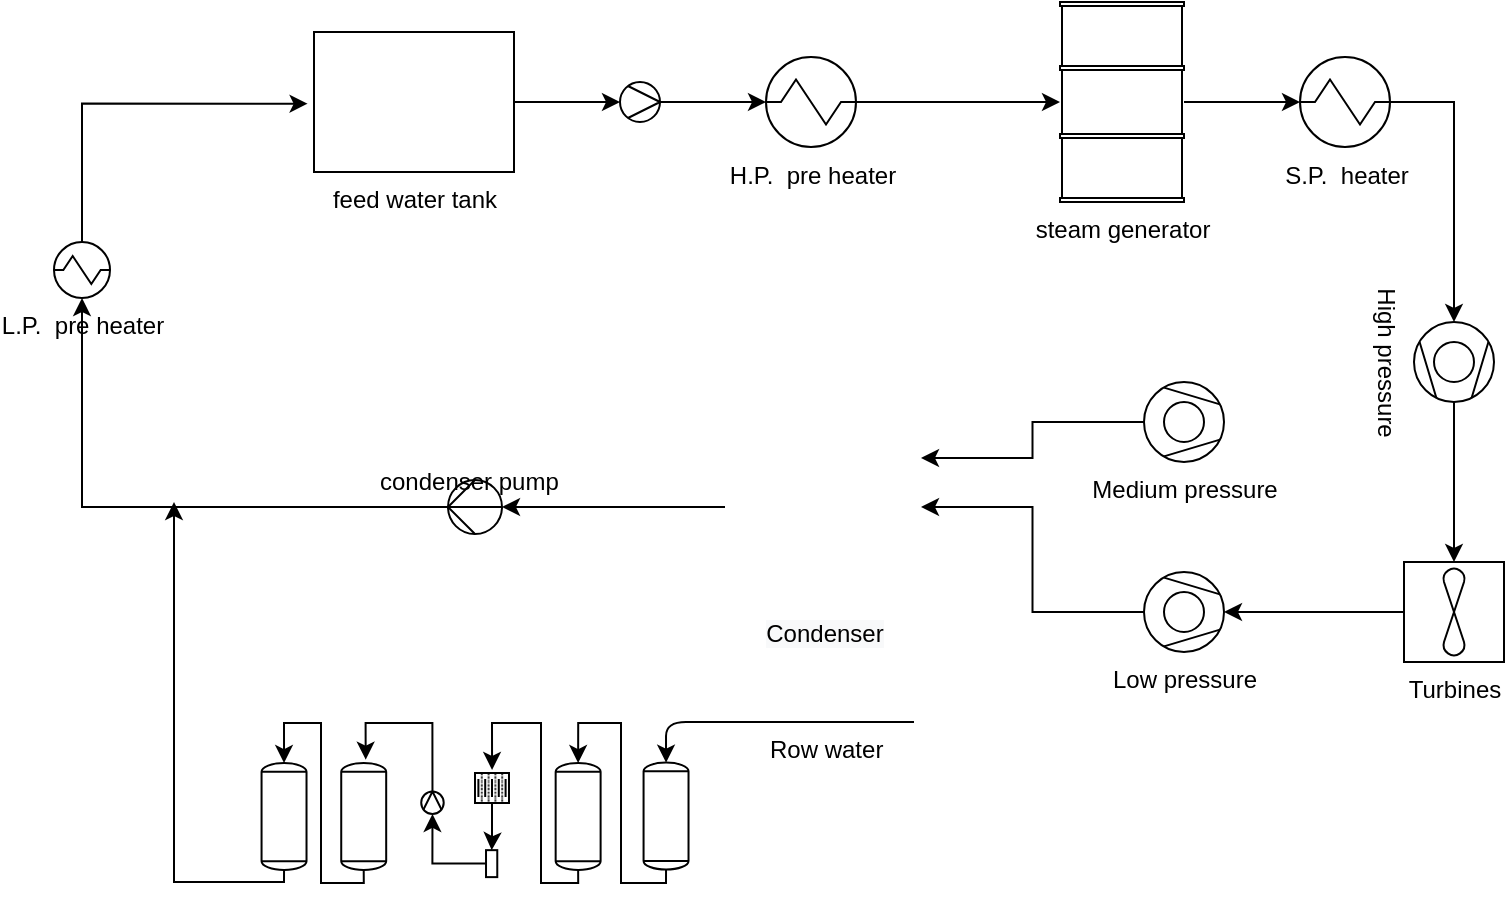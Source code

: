 <mxfile version="12.1.9" type="github" pages="1">
  <diagram id="VXKHc1rD1lcElp5MwoDB" name="Page-1">
    <mxGraphModel dx="1209" dy="528" grid="1" gridSize="10" guides="1" tooltips="1" connect="1" arrows="1" fold="1" page="1" pageScale="1" pageWidth="827" pageHeight="1169" math="0" shadow="0">
      <root>
        <mxCell id="0"/>
        <mxCell id="1" parent="0"/>
        <mxCell id="0xlNtEbpLMMX_KmN14da-1" value="feed water tank" style="shape=mxgraph.pid.vessels.tank,_vessel;html=1;pointerEvents=1;align=center;verticalLabelPosition=bottom;verticalAlign=top;dashed=0;" vertex="1" parent="1">
          <mxGeometry x="160" y="235" width="100" height="70" as="geometry"/>
        </mxCell>
        <mxCell id="0xlNtEbpLMMX_KmN14da-8" value="" style="edgeStyle=orthogonalEdgeStyle;rounded=0;orthogonalLoop=1;jettySize=auto;html=1;" edge="1" parent="1" source="0xlNtEbpLMMX_KmN14da-2" target="0xlNtEbpLMMX_KmN14da-7">
          <mxGeometry relative="1" as="geometry"/>
        </mxCell>
        <mxCell id="0xlNtEbpLMMX_KmN14da-2" value="" style="verticalLabelPosition=bottom;align=center;dashed=0;html=1;verticalAlign=top;shape=mxgraph.pid.piping.cone_strainer;rotation=180;" vertex="1" parent="1">
          <mxGeometry x="313" y="260" width="20" height="20" as="geometry"/>
        </mxCell>
        <mxCell id="0xlNtEbpLMMX_KmN14da-3" value="" style="endArrow=classic;html=1;entryX=1;entryY=0.5;entryDx=0;entryDy=0;entryPerimeter=0;exitX=1;exitY=0.5;exitDx=0;exitDy=0;exitPerimeter=0;" edge="1" parent="1" source="0xlNtEbpLMMX_KmN14da-1" target="0xlNtEbpLMMX_KmN14da-2">
          <mxGeometry width="50" height="50" relative="1" as="geometry">
            <mxPoint x="263" y="330" as="sourcePoint"/>
            <mxPoint x="313" y="280" as="targetPoint"/>
          </mxGeometry>
        </mxCell>
        <mxCell id="0xlNtEbpLMMX_KmN14da-14" value="" style="edgeStyle=orthogonalEdgeStyle;rounded=0;orthogonalLoop=1;jettySize=auto;html=1;" edge="1" parent="1" source="0xlNtEbpLMMX_KmN14da-7" target="0xlNtEbpLMMX_KmN14da-11">
          <mxGeometry relative="1" as="geometry"/>
        </mxCell>
        <mxCell id="0xlNtEbpLMMX_KmN14da-7" value="H.P.&amp;nbsp; pre heater" style="shape=mxgraph.pid.heat_exchangers.shell_and_tube_heat_exchanger_1;html=1;pointerEvents=1;align=center;verticalLabelPosition=bottom;verticalAlign=top;dashed=0;" vertex="1" parent="1">
          <mxGeometry x="386" y="247.5" width="45" height="45" as="geometry"/>
        </mxCell>
        <mxCell id="0xlNtEbpLMMX_KmN14da-16" value="" style="edgeStyle=orthogonalEdgeStyle;rounded=0;orthogonalLoop=1;jettySize=auto;html=1;" edge="1" parent="1" source="0xlNtEbpLMMX_KmN14da-11" target="0xlNtEbpLMMX_KmN14da-15">
          <mxGeometry relative="1" as="geometry"/>
        </mxCell>
        <mxCell id="0xlNtEbpLMMX_KmN14da-11" value="steam generator" style="shape=mxgraph.pid.vessels.barrel,_drum;html=1;pointerEvents=1;align=center;verticalLabelPosition=bottom;verticalAlign=top;dashed=0;rotation=0;" vertex="1" parent="1">
          <mxGeometry x="533" y="220" width="62" height="100" as="geometry"/>
        </mxCell>
        <mxCell id="0xlNtEbpLMMX_KmN14da-22" style="edgeStyle=orthogonalEdgeStyle;rounded=0;orthogonalLoop=1;jettySize=auto;html=1;entryX=0;entryY=0.5;entryDx=0;entryDy=0;entryPerimeter=0;" edge="1" parent="1" source="0xlNtEbpLMMX_KmN14da-15" target="0xlNtEbpLMMX_KmN14da-18">
          <mxGeometry relative="1" as="geometry"/>
        </mxCell>
        <mxCell id="0xlNtEbpLMMX_KmN14da-15" value="S.P.&amp;nbsp; heater" style="shape=mxgraph.pid.heat_exchangers.shell_and_tube_heat_exchanger_1;html=1;pointerEvents=1;align=center;verticalLabelPosition=bottom;verticalAlign=top;dashed=0;" vertex="1" parent="1">
          <mxGeometry x="653" y="247.5" width="45" height="45" as="geometry"/>
        </mxCell>
        <mxCell id="0xlNtEbpLMMX_KmN14da-23" style="edgeStyle=orthogonalEdgeStyle;rounded=0;orthogonalLoop=1;jettySize=auto;html=1;exitX=1;exitY=0.5;exitDx=0;exitDy=0;exitPerimeter=0;entryX=0.5;entryY=0;entryDx=0;entryDy=0;entryPerimeter=0;" edge="1" parent="1" source="0xlNtEbpLMMX_KmN14da-18" target="0xlNtEbpLMMX_KmN14da-20">
          <mxGeometry relative="1" as="geometry"/>
        </mxCell>
        <mxCell id="0xlNtEbpLMMX_KmN14da-18" value="High pressure" style="shape=mxgraph.pid.compressors_-_iso.compressor_(turbo);html=1;pointerEvents=1;align=center;verticalLabelPosition=bottom;verticalAlign=top;dashed=0;rotation=90;" vertex="1" parent="1">
          <mxGeometry x="710" y="380" width="40" height="40" as="geometry"/>
        </mxCell>
        <mxCell id="0xlNtEbpLMMX_KmN14da-27" value="" style="edgeStyle=orthogonalEdgeStyle;rounded=0;orthogonalLoop=1;jettySize=auto;html=1;entryX=1;entryY=0.5;entryDx=0;entryDy=0;entryPerimeter=0;" edge="1" parent="1" source="0xlNtEbpLMMX_KmN14da-20" target="0xlNtEbpLMMX_KmN14da-25">
          <mxGeometry relative="1" as="geometry">
            <mxPoint x="625" y="635" as="targetPoint"/>
          </mxGeometry>
        </mxCell>
        <mxCell id="0xlNtEbpLMMX_KmN14da-20" value="Turbines" style="verticalLabelPosition=bottom;align=center;outlineConnect=0;dashed=0;html=1;verticalAlign=top;shape=mxgraph.pid.flow_sensors.turbine;" vertex="1" parent="1">
          <mxGeometry x="705" y="500" width="50" height="50" as="geometry"/>
        </mxCell>
        <mxCell id="0xlNtEbpLMMX_KmN14da-40" style="edgeStyle=orthogonalEdgeStyle;rounded=0;orthogonalLoop=1;jettySize=auto;html=1;exitX=0;exitY=0.5;exitDx=0;exitDy=0;exitPerimeter=0;entryX=1;entryY=0.25;entryDx=0;entryDy=0;" edge="1" parent="1" source="0xlNtEbpLMMX_KmN14da-24" target="0xlNtEbpLMMX_KmN14da-33">
          <mxGeometry relative="1" as="geometry"/>
        </mxCell>
        <mxCell id="0xlNtEbpLMMX_KmN14da-24" value="Medium pressure" style="shape=mxgraph.pid.compressors_-_iso.compressor_(turbo);html=1;pointerEvents=1;align=center;verticalLabelPosition=bottom;verticalAlign=top;dashed=0;rotation=0;" vertex="1" parent="1">
          <mxGeometry x="575" y="410" width="40" height="40" as="geometry"/>
        </mxCell>
        <mxCell id="0xlNtEbpLMMX_KmN14da-36" style="edgeStyle=orthogonalEdgeStyle;rounded=0;orthogonalLoop=1;jettySize=auto;html=1;" edge="1" parent="1" source="0xlNtEbpLMMX_KmN14da-25" target="0xlNtEbpLMMX_KmN14da-33">
          <mxGeometry relative="1" as="geometry"/>
        </mxCell>
        <mxCell id="0xlNtEbpLMMX_KmN14da-25" value="Low pressure" style="shape=mxgraph.pid.compressors_-_iso.compressor_(turbo);html=1;pointerEvents=1;align=center;verticalLabelPosition=bottom;verticalAlign=top;dashed=0;rotation=0;" vertex="1" parent="1">
          <mxGeometry x="575" y="505" width="40" height="40" as="geometry"/>
        </mxCell>
        <mxCell id="0xlNtEbpLMMX_KmN14da-47" value="" style="edgeStyle=orthogonalEdgeStyle;rounded=0;orthogonalLoop=1;jettySize=auto;html=1;" edge="1" parent="1" source="0xlNtEbpLMMX_KmN14da-33" target="0xlNtEbpLMMX_KmN14da-41">
          <mxGeometry relative="1" as="geometry"/>
        </mxCell>
        <mxCell id="0xlNtEbpLMMX_KmN14da-33" value="&lt;span style=&quot;background-color: rgb(248 , 249 , 250)&quot;&gt;Condenser&lt;/span&gt;" style="shape=image;html=1;verticalAlign=top;verticalLabelPosition=bottom;labelBackgroundColor=#ffffff;imageAspect=0;aspect=fixed;image=https://cdn3.iconfinder.com/data/icons/car-parts-18/64/car-condenser-radiator-heat-exchanger-128.png;rotation=0;" vertex="1" parent="1">
          <mxGeometry x="365.5" y="423.5" width="98" height="98" as="geometry"/>
        </mxCell>
        <mxCell id="0xlNtEbpLMMX_KmN14da-50" value="" style="edgeStyle=orthogonalEdgeStyle;rounded=0;orthogonalLoop=1;jettySize=auto;html=1;" edge="1" parent="1" source="0xlNtEbpLMMX_KmN14da-41" target="0xlNtEbpLMMX_KmN14da-49">
          <mxGeometry relative="1" as="geometry"/>
        </mxCell>
        <mxCell id="0xlNtEbpLMMX_KmN14da-41" value="" style="shape=mxgraph.pid.pumps_-_din.centrifugal;html=1;align=center;verticalLabelPosition=bottom;verticalAlign=top;dashed=0;rotation=-90;" vertex="1" parent="1">
          <mxGeometry x="227" y="459" width="27" height="27" as="geometry"/>
        </mxCell>
        <mxCell id="0xlNtEbpLMMX_KmN14da-48" value="condenser pump" style="text;html=1;resizable=0;points=[];autosize=1;align=left;verticalAlign=top;spacingTop=-4;" vertex="1" parent="1">
          <mxGeometry x="190.5" y="450" width="100" height="20" as="geometry"/>
        </mxCell>
        <mxCell id="0xlNtEbpLMMX_KmN14da-94" style="edgeStyle=orthogonalEdgeStyle;rounded=0;orthogonalLoop=1;jettySize=auto;html=1;entryX=-0.032;entryY=0.512;entryDx=0;entryDy=0;entryPerimeter=0;" edge="1" parent="1" source="0xlNtEbpLMMX_KmN14da-49" target="0xlNtEbpLMMX_KmN14da-1">
          <mxGeometry relative="1" as="geometry">
            <Array as="points">
              <mxPoint x="44" y="271"/>
            </Array>
          </mxGeometry>
        </mxCell>
        <mxCell id="0xlNtEbpLMMX_KmN14da-49" value="L.P.&amp;nbsp; pre heater" style="shape=mxgraph.pid.heat_exchangers.shell_and_tube_heat_exchanger_1;html=1;pointerEvents=1;align=center;verticalLabelPosition=bottom;verticalAlign=top;dashed=0;" vertex="1" parent="1">
          <mxGeometry x="30" y="340" width="28" height="28" as="geometry"/>
        </mxCell>
        <mxCell id="0xlNtEbpLMMX_KmN14da-95" style="edgeStyle=orthogonalEdgeStyle;rounded=0;orthogonalLoop=1;jettySize=auto;html=1;exitX=0.5;exitY=1;exitDx=0;exitDy=0;exitPerimeter=0;" edge="1" parent="1" source="0xlNtEbpLMMX_KmN14da-53">
          <mxGeometry relative="1" as="geometry">
            <mxPoint x="90" y="470" as="targetPoint"/>
            <Array as="points">
              <mxPoint x="145" y="660"/>
              <mxPoint x="90" y="660"/>
            </Array>
          </mxGeometry>
        </mxCell>
        <mxCell id="0xlNtEbpLMMX_KmN14da-96" value="" style="group" vertex="1" connectable="0" parent="1">
          <mxGeometry x="133.782" y="580.5" width="213.479" height="80" as="geometry"/>
        </mxCell>
        <mxCell id="0xlNtEbpLMMX_KmN14da-53" value="" style="shape=mxgraph.pid.vessels.tank;html=1;pointerEvents=1;align=center;verticalLabelPosition=bottom;verticalAlign=top;dashed=0;" vertex="1" parent="0xlNtEbpLMMX_KmN14da-96">
          <mxGeometry y="20.031" width="22.477" height="53.438" as="geometry"/>
        </mxCell>
        <mxCell id="0xlNtEbpLMMX_KmN14da-91" style="edgeStyle=orthogonalEdgeStyle;rounded=0;orthogonalLoop=1;jettySize=auto;html=1;exitX=0.5;exitY=1;exitDx=0;exitDy=0;exitPerimeter=0;entryX=0.5;entryY=0;entryDx=0;entryDy=0;entryPerimeter=0;" edge="1" parent="0xlNtEbpLMMX_KmN14da-96" source="0xlNtEbpLMMX_KmN14da-54" target="0xlNtEbpLMMX_KmN14da-53">
          <mxGeometry relative="1" as="geometry">
            <Array as="points">
              <mxPoint x="50.718" y="80"/>
              <mxPoint x="29.718" y="80"/>
              <mxPoint x="29.718"/>
              <mxPoint x="10.718"/>
            </Array>
          </mxGeometry>
        </mxCell>
        <mxCell id="0xlNtEbpLMMX_KmN14da-54" value="" style="shape=mxgraph.pid.vessels.tank;html=1;pointerEvents=1;align=center;verticalLabelPosition=bottom;verticalAlign=top;dashed=0;" vertex="1" parent="0xlNtEbpLMMX_KmN14da-96">
          <mxGeometry x="39.835" y="20.031" width="22.477" height="53.438" as="geometry"/>
        </mxCell>
        <mxCell id="0xlNtEbpLMMX_KmN14da-57" value="" style="shape=mxgraph.pid.vessels.tank;html=1;pointerEvents=1;align=center;verticalLabelPosition=bottom;verticalAlign=top;dashed=0;" vertex="1" parent="0xlNtEbpLMMX_KmN14da-96">
          <mxGeometry x="147.048" y="20.031" width="22.477" height="53.438" as="geometry"/>
        </mxCell>
        <mxCell id="0xlNtEbpLMMX_KmN14da-77" style="edgeStyle=orthogonalEdgeStyle;rounded=0;orthogonalLoop=1;jettySize=auto;html=1;exitX=0.5;exitY=1;exitDx=0;exitDy=0;exitPerimeter=0;entryX=0.5;entryY=0;entryDx=0;entryDy=0;entryPerimeter=0;" edge="1" parent="0xlNtEbpLMMX_KmN14da-96" source="0xlNtEbpLMMX_KmN14da-58" target="0xlNtEbpLMMX_KmN14da-57">
          <mxGeometry relative="1" as="geometry">
            <Array as="points">
              <mxPoint x="202.718" y="80"/>
              <mxPoint x="179.718" y="80"/>
              <mxPoint x="179.718"/>
              <mxPoint x="158.718"/>
            </Array>
          </mxGeometry>
        </mxCell>
        <mxCell id="0xlNtEbpLMMX_KmN14da-58" value="" style="shape=mxgraph.pid.vessels.tank;html=1;pointerEvents=1;align=center;verticalLabelPosition=bottom;verticalAlign=top;dashed=0;" vertex="1" parent="0xlNtEbpLMMX_KmN14da-96">
          <mxGeometry x="191.002" y="19.812" width="22.477" height="53.438" as="geometry"/>
        </mxCell>
        <mxCell id="0xlNtEbpLMMX_KmN14da-61" value="" style="verticalLabelPosition=bottom;align=center;dashed=0;html=1;verticalAlign=top;shape=mxgraph.pid.filters.press_filter;rotation=0;" vertex="1" parent="0xlNtEbpLMMX_KmN14da-96">
          <mxGeometry x="106.718" y="25" width="17" height="15" as="geometry"/>
        </mxCell>
        <mxCell id="0xlNtEbpLMMX_KmN14da-78" style="edgeStyle=orthogonalEdgeStyle;rounded=0;orthogonalLoop=1;jettySize=auto;html=1;exitX=0.5;exitY=1;exitDx=0;exitDy=0;exitPerimeter=0;entryX=0.502;entryY=-0.102;entryDx=0;entryDy=0;entryPerimeter=0;" edge="1" parent="0xlNtEbpLMMX_KmN14da-96" source="0xlNtEbpLMMX_KmN14da-57" target="0xlNtEbpLMMX_KmN14da-61">
          <mxGeometry relative="1" as="geometry">
            <Array as="points">
              <mxPoint x="158.718" y="80"/>
              <mxPoint x="139.718" y="80"/>
              <mxPoint x="139.718"/>
              <mxPoint x="115.718"/>
            </Array>
          </mxGeometry>
        </mxCell>
        <mxCell id="0xlNtEbpLMMX_KmN14da-62" value="" style="verticalLabelPosition=bottom;align=center;dashed=0;html=1;verticalAlign=top;shape=mxgraph.pid.filters.liquid_Filter_(bag,_candle,_cartridge);rotation=-90;" vertex="1" parent="0xlNtEbpLMMX_KmN14da-96">
          <mxGeometry x="108.298" y="67.5" width="13.486" height="5.625" as="geometry"/>
        </mxCell>
        <mxCell id="0xlNtEbpLMMX_KmN14da-88" style="edgeStyle=orthogonalEdgeStyle;rounded=0;orthogonalLoop=1;jettySize=auto;html=1;entryX=1;entryY=0.5;entryDx=0;entryDy=0;" edge="1" parent="0xlNtEbpLMMX_KmN14da-96" source="0xlNtEbpLMMX_KmN14da-61" target="0xlNtEbpLMMX_KmN14da-62">
          <mxGeometry relative="1" as="geometry"/>
        </mxCell>
        <mxCell id="0xlNtEbpLMMX_KmN14da-90" style="edgeStyle=orthogonalEdgeStyle;rounded=0;orthogonalLoop=1;jettySize=auto;html=1;exitX=0;exitY=0.5;exitDx=0;exitDy=0;exitPerimeter=0;entryX=0.544;entryY=-0.032;entryDx=0;entryDy=0;entryPerimeter=0;" edge="1" parent="0xlNtEbpLMMX_KmN14da-96" source="0xlNtEbpLMMX_KmN14da-65" target="0xlNtEbpLMMX_KmN14da-54">
          <mxGeometry relative="1" as="geometry">
            <Array as="points">
              <mxPoint x="85.718"/>
              <mxPoint x="51.718"/>
            </Array>
          </mxGeometry>
        </mxCell>
        <mxCell id="0xlNtEbpLMMX_KmN14da-65" value="" style="verticalLabelPosition=bottom;align=center;dashed=0;html=1;verticalAlign=top;shape=mxgraph.pid.piping.cone_strainer;rotation=90;" vertex="1" parent="0xlNtEbpLMMX_KmN14da-96">
          <mxGeometry x="79.833" y="34.25" width="11.239" height="11.25" as="geometry"/>
        </mxCell>
        <mxCell id="0xlNtEbpLMMX_KmN14da-89" style="edgeStyle=orthogonalEdgeStyle;rounded=0;orthogonalLoop=1;jettySize=auto;html=1;entryX=1;entryY=0.5;entryDx=0;entryDy=0;entryPerimeter=0;" edge="1" parent="0xlNtEbpLMMX_KmN14da-96" source="0xlNtEbpLMMX_KmN14da-62" target="0xlNtEbpLMMX_KmN14da-65">
          <mxGeometry relative="1" as="geometry"/>
        </mxCell>
        <mxCell id="0xlNtEbpLMMX_KmN14da-98" value="" style="endArrow=classic;html=1;entryX=0.5;entryY=0;entryDx=0;entryDy=0;entryPerimeter=0;" edge="1" parent="1" target="0xlNtEbpLMMX_KmN14da-58">
          <mxGeometry width="50" height="50" relative="1" as="geometry">
            <mxPoint x="460" y="580" as="sourcePoint"/>
            <mxPoint x="481" y="620.5" as="targetPoint"/>
            <Array as="points">
              <mxPoint x="336" y="580"/>
            </Array>
          </mxGeometry>
        </mxCell>
        <mxCell id="0xlNtEbpLMMX_KmN14da-99" value="Row water" style="text;html=1;resizable=0;points=[];autosize=1;align=left;verticalAlign=top;spacingTop=-4;" vertex="1" parent="1">
          <mxGeometry x="386" y="584" width="70" height="20" as="geometry"/>
        </mxCell>
      </root>
    </mxGraphModel>
  </diagram>
</mxfile>
